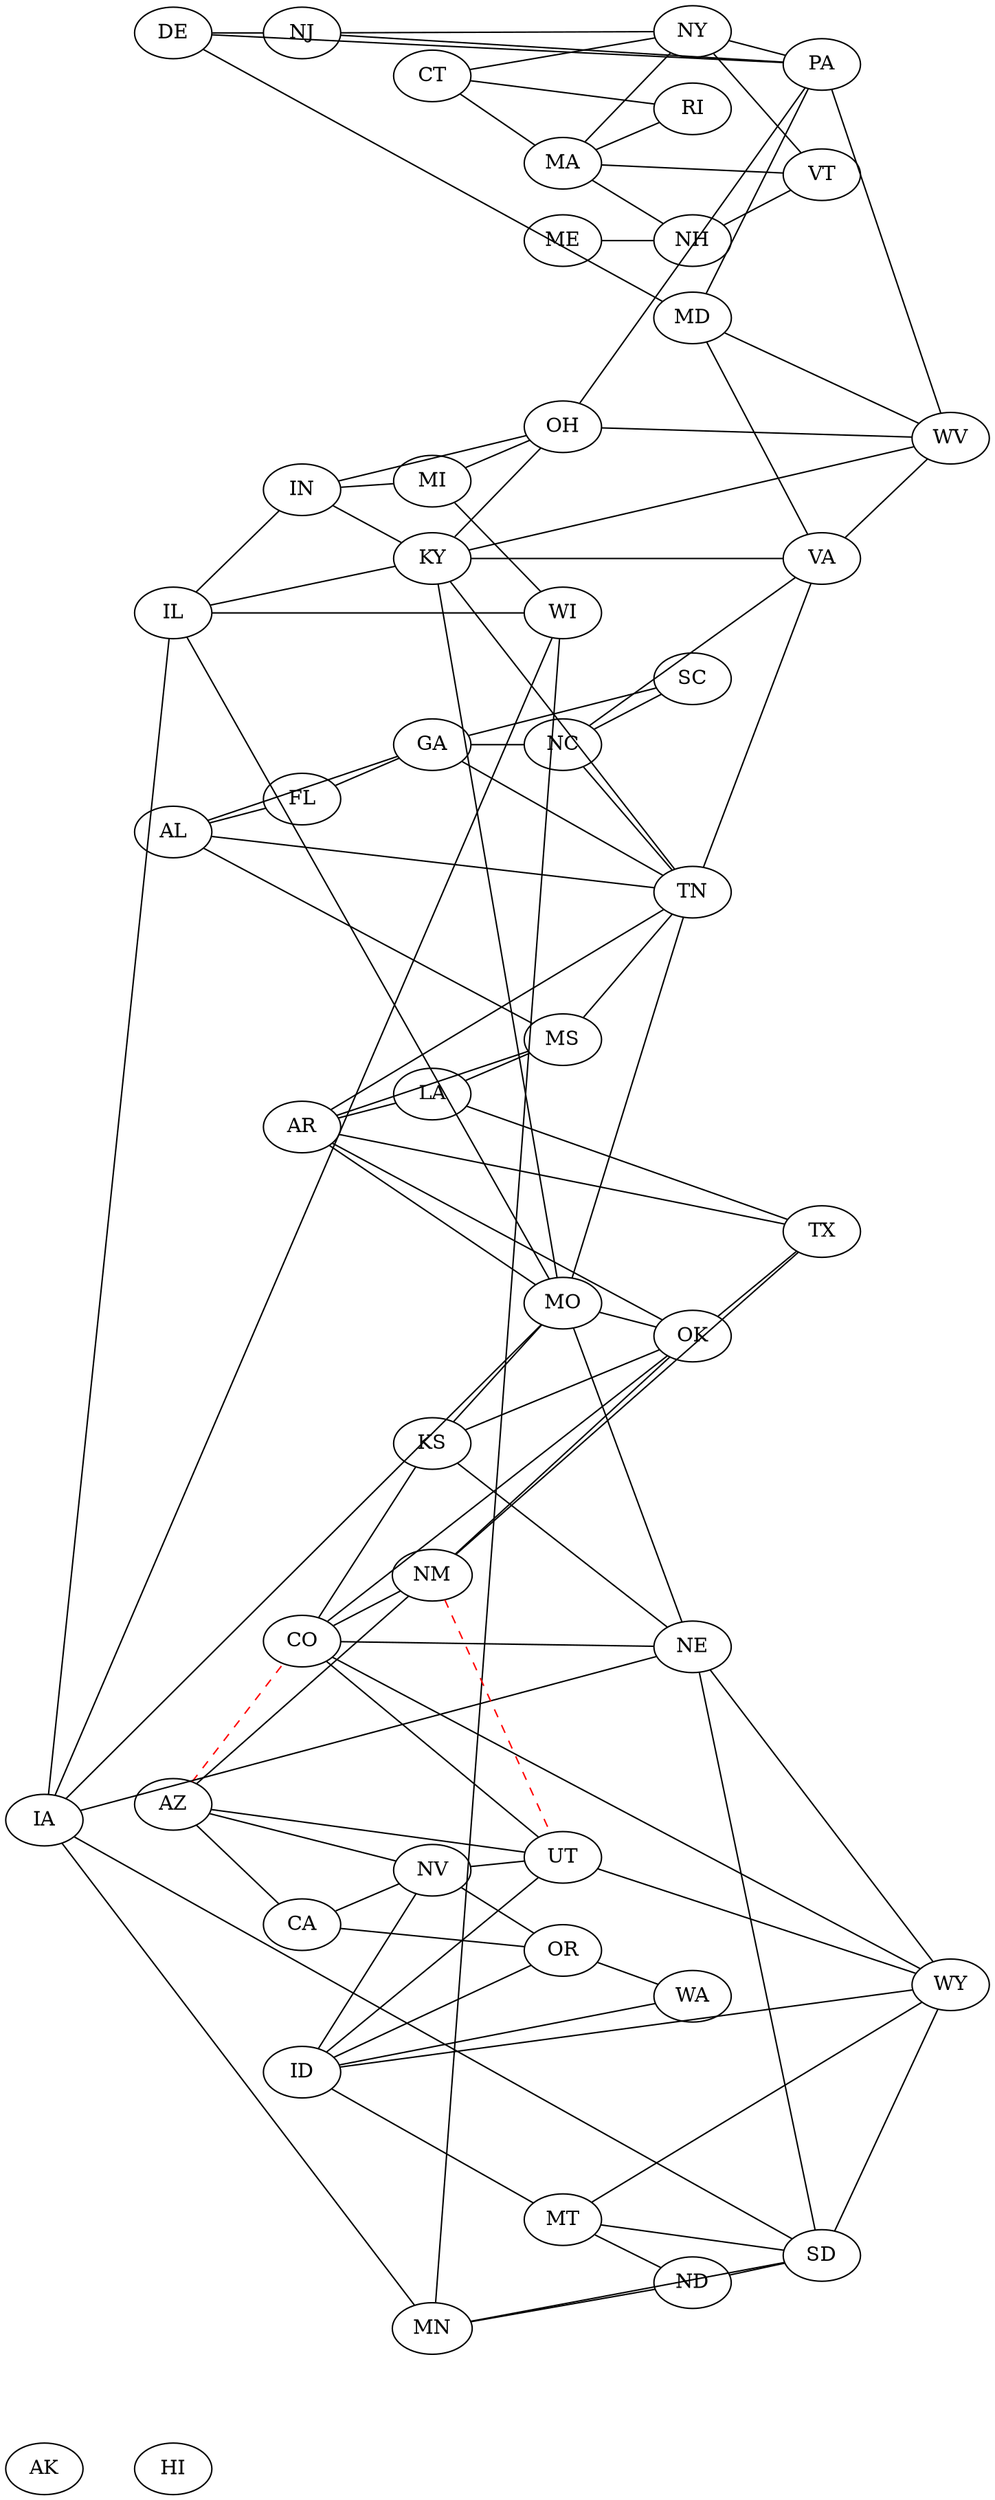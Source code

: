 strict graph States {
    rankdir=LR
    splines=line

    AK 
    AL [pos="-86.79,32.81"]
    AR [pos="-92.37,34.97"]
    AZ [pos="-111.43,33.73"]
    CA [pos="-119.68,36.12"]
    CO [pos="-105.31,39.06"]
    CT [pos="-72.76,41.60"]
    DE [pos="-75.51,39.32"]
    FL [pos="-81.69,27.77"]
    GA [pos="-83.64,33.04"]
    HI 
    IA [pos="-93.21,42.01"]
    ID [pos="-114.48,44.24"]
    IL [pos="-88.99,40.35"]
    IN [pos="-86.26,39.85"]
    KS [pos="-96.73,38.53"]
    KY [pos="-84.67,37.67"]
    LA [pos="-91.87,31.17"]
    MA [pos="-71.53,42.23"]
    MD [pos="-76.80,39.06"]
    ME [pos="-69.38,44.69"]
    MI [pos="-84.54,43.33"]
    MN [pos="-93.90,45.69"]
    MO [pos="-92.29,38.46"]
    MS [pos="-89.68,32.74"]
    MT [pos="-110.45,46.92"]
    NC [pos="-79.81,35.63"]
    ND [pos="-99.78,47.53"]
    NE [pos="-98.27,41.13"]
    NH [pos="-71.56,43.45"]
    NJ [pos="-74.52,40.30"]
    NM [pos="-106.25,34.84"]
    NV [pos="-117.06,38.31"]
    NY [pos="-74.95,42.17"]
    OH [pos="-82.76,40.39"]
    OK [pos="-96.93,35.57"]
    OR [pos="-122.07,44.57"]
    PA [pos="-77.21,40.59"]
    RI [pos="-71.51,41.68"]
    SC [pos="-80.95,33.86"]
    SD [pos="-99.44,44.30"]
    TN [pos="-86.69,35.75"]
    TX [pos="-97.56,31.05"]
    UT [pos="-111.86,40.15"]
    VA [pos="-78.17,37.77"]
    VT [pos="-72.71,44.05"]
    WA [pos="-121.49,47.40"]
    WI [pos="-89.62,44.27"]
    WV [pos="-80.95,38.49"]
    WY [pos="-107.30,42.76"]

    AK -- HI [style=invis]

    NJ -- CT [style=invis]
    NJ -- MD [style=invis]

    AL -- FL 
    AL -- GA 
    AL -- MS 
    AL -- TN 
    AR -- LA 
    AR -- MO 
    AR -- MS 
    AR -- OK 
    AR -- TN 
    AR -- TX 
    AZ -- CA 
    AZ -- CO [color=red style=dashed]
    AZ -- NM 
    AZ -- NV 
    AZ -- UT 
    CA -- NV 
    CA -- OR 
    CO -- KS 
    CO -- NE 
    CO -- NM 
    CO -- OK 
    CO -- UT 
    CO -- WY 
    CT -- MA 
    CT -- NY 
    CT -- RI 
    DE -- MD 
    DE -- NJ 
    DE -- PA 
    FL -- GA 
    GA -- NC 
    GA -- SC 
    GA -- TN 
    IA -- IL 
    IA -- MN 
    IA -- MO 
    IA -- NE 
    IA -- SD 
    IA -- WI 
    ID -- MT 
    ID -- NV 
    ID -- OR 
    ID -- UT 
    ID -- WA 
    ID -- WY 
    IL -- IN 
    IL -- KY 
    IL -- MO 
    IL -- WI 
    IN -- KY 
    IN -- MI 
    IN -- OH 
    KS -- MO 
    KS -- NE 
    KS -- OK 
    KY -- MO 
    KY -- OH 
    KY -- TN 
    KY -- VA 
    KY -- WV 
    LA -- MS 
    LA -- TX 
    MA -- NH 
    MA -- NY 
    MA -- RI 
    MA -- VT 
    MD -- PA 
    MD -- VA 
    MD -- WV 
    ME -- NH 
    MI -- OH 
    MI -- WI 
    MN -- ND 
    MN -- SD 
    MN -- WI 
    MO -- NE 
    MO -- OK 
    MO -- TN 
    MS -- TN 
    MT -- ND 
    MT -- SD 
    MT -- WY 
    NC -- SC 
    NC -- TN 
    NC -- VA 
    ND -- SD 
    NE -- SD 
    NE -- WY 
    NH -- VT 
    NJ -- NY 
    NJ -- PA 
    NM -- OK 
    NM -- TX 
    NM -- UT [color=red style=dashed]
    NV -- OR 
    NV -- UT 
    NY -- PA 
    NY -- VT 
    OH -- PA 
    OH -- WV 
    OK -- TX 
    OR -- WA 
    PA -- WV 
    SD -- WY 
    TN -- VA 
    UT -- WY 
    VA -- WV 
}
